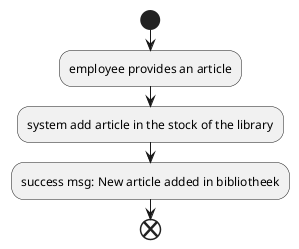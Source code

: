 @startuml

start
:employee provides an article;
:system add article in the stock of the library;
:success msg: New article added in bibliotheek;
end;

@enduml